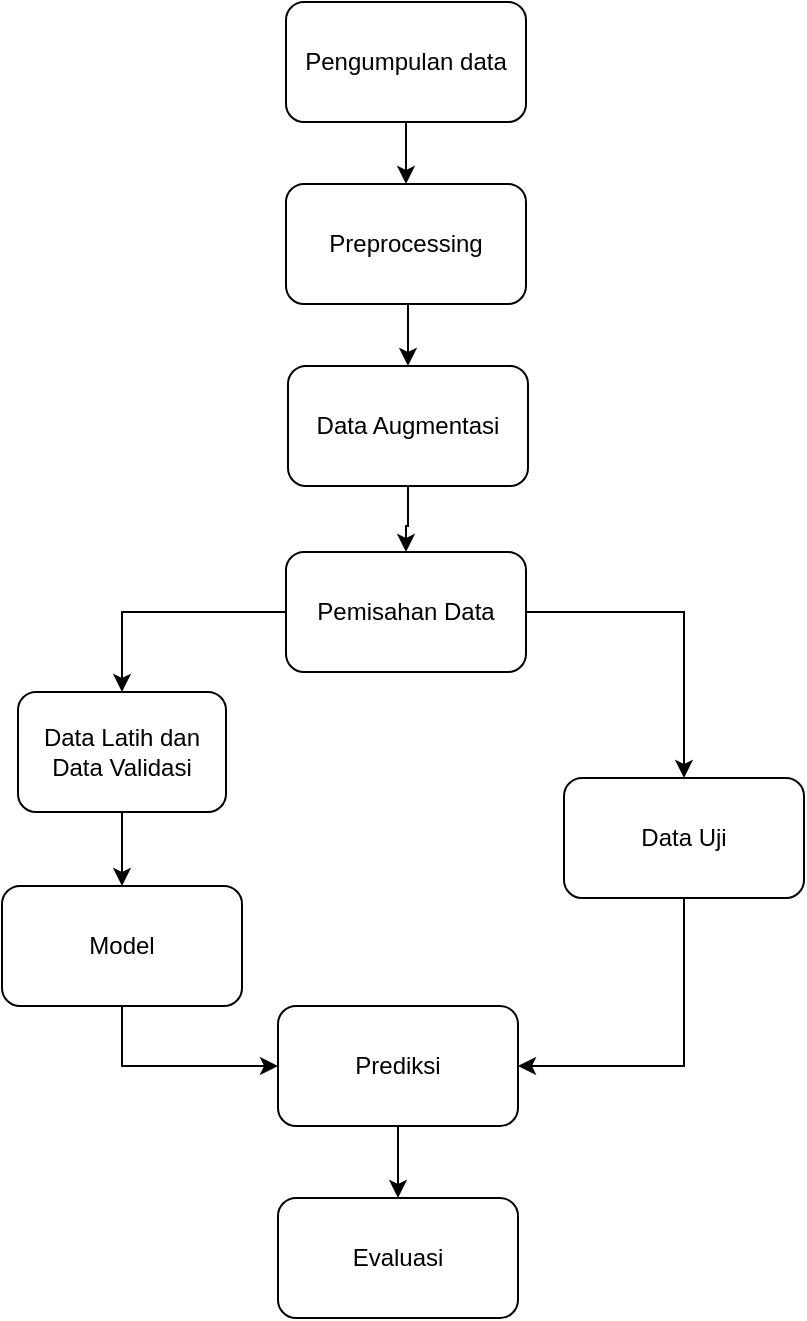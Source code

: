 <mxfile version="16.5.2" type="github">
  <diagram id="6a731a19-8d31-9384-78a2-239565b7b9f0" name="Page-1">
    <mxGraphModel dx="1373" dy="768" grid="1" gridSize="13" guides="1" tooltips="1" connect="1" arrows="1" fold="1" page="1" pageScale="1" pageWidth="1169" pageHeight="827" background="none" math="0" shadow="0">
      <root>
        <mxCell id="0" />
        <mxCell id="1" parent="0" />
        <mxCell id="u7FrjLCv-Ces3TSmn1xm-72" style="edgeStyle=orthogonalEdgeStyle;rounded=0;orthogonalLoop=1;jettySize=auto;html=1;exitX=0.5;exitY=1;exitDx=0;exitDy=0;entryX=0.5;entryY=0;entryDx=0;entryDy=0;" parent="1" source="u7FrjLCv-Ces3TSmn1xm-55" target="u7FrjLCv-Ces3TSmn1xm-56" edge="1">
          <mxGeometry relative="1" as="geometry" />
        </mxCell>
        <mxCell id="u7FrjLCv-Ces3TSmn1xm-55" value="Pengumpulan data" style="rounded=1;whiteSpace=wrap;html=1;" parent="1" vertex="1">
          <mxGeometry x="524" y="39" width="120" height="60" as="geometry" />
        </mxCell>
        <mxCell id="-xEz5cceBRJpb_4nG5iH-5" style="edgeStyle=orthogonalEdgeStyle;rounded=0;orthogonalLoop=1;jettySize=auto;html=1;exitX=0.5;exitY=1;exitDx=0;exitDy=0;entryX=0.5;entryY=0;entryDx=0;entryDy=0;" edge="1" parent="1" source="u7FrjLCv-Ces3TSmn1xm-56" target="u7FrjLCv-Ces3TSmn1xm-73">
          <mxGeometry relative="1" as="geometry" />
        </mxCell>
        <mxCell id="u7FrjLCv-Ces3TSmn1xm-56" value="Preprocessing" style="rounded=1;whiteSpace=wrap;html=1;" parent="1" vertex="1">
          <mxGeometry x="524" y="130" width="120" height="60" as="geometry" />
        </mxCell>
        <mxCell id="u7FrjLCv-Ces3TSmn1xm-86" style="edgeStyle=orthogonalEdgeStyle;rounded=0;orthogonalLoop=1;jettySize=auto;html=1;exitX=1;exitY=0.5;exitDx=0;exitDy=0;entryX=0.5;entryY=0;entryDx=0;entryDy=0;" parent="1" source="u7FrjLCv-Ces3TSmn1xm-57" target="u7FrjLCv-Ces3TSmn1xm-81" edge="1">
          <mxGeometry relative="1" as="geometry" />
        </mxCell>
        <mxCell id="44MK7WS4BgI2yzWOFwsG-6" style="edgeStyle=orthogonalEdgeStyle;rounded=0;orthogonalLoop=1;jettySize=auto;html=1;exitX=0;exitY=0.5;exitDx=0;exitDy=0;entryX=0.5;entryY=0;entryDx=0;entryDy=0;" parent="1" source="u7FrjLCv-Ces3TSmn1xm-57" target="u7FrjLCv-Ces3TSmn1xm-58" edge="1">
          <mxGeometry relative="1" as="geometry" />
        </mxCell>
        <mxCell id="u7FrjLCv-Ces3TSmn1xm-57" value="Pemisahan Data" style="rounded=1;whiteSpace=wrap;html=1;" parent="1" vertex="1">
          <mxGeometry x="524" y="314" width="120" height="60" as="geometry" />
        </mxCell>
        <mxCell id="-xEz5cceBRJpb_4nG5iH-4" style="edgeStyle=orthogonalEdgeStyle;rounded=0;orthogonalLoop=1;jettySize=auto;html=1;exitX=0.5;exitY=1;exitDx=0;exitDy=0;" edge="1" parent="1" source="u7FrjLCv-Ces3TSmn1xm-58" target="44MK7WS4BgI2yzWOFwsG-1">
          <mxGeometry relative="1" as="geometry" />
        </mxCell>
        <mxCell id="u7FrjLCv-Ces3TSmn1xm-58" value="Data Latih dan Data Validasi" style="rounded=1;whiteSpace=wrap;html=1;" parent="1" vertex="1">
          <mxGeometry x="390" y="384" width="104" height="60" as="geometry" />
        </mxCell>
        <mxCell id="-xEz5cceBRJpb_4nG5iH-3" style="edgeStyle=orthogonalEdgeStyle;rounded=0;orthogonalLoop=1;jettySize=auto;html=1;exitX=0.5;exitY=1;exitDx=0;exitDy=0;entryX=0.5;entryY=0;entryDx=0;entryDy=0;" edge="1" parent="1" source="u7FrjLCv-Ces3TSmn1xm-67" target="u7FrjLCv-Ces3TSmn1xm-70">
          <mxGeometry relative="1" as="geometry" />
        </mxCell>
        <mxCell id="u7FrjLCv-Ces3TSmn1xm-67" value="Prediksi" style="rounded=1;whiteSpace=wrap;html=1;" parent="1" vertex="1">
          <mxGeometry x="520" y="541" width="120" height="60" as="geometry" />
        </mxCell>
        <mxCell id="u7FrjLCv-Ces3TSmn1xm-70" value="Evaluasi" style="rounded=1;whiteSpace=wrap;html=1;" parent="1" vertex="1">
          <mxGeometry x="520" y="637" width="120" height="60" as="geometry" />
        </mxCell>
        <mxCell id="-xEz5cceBRJpb_4nG5iH-7" style="edgeStyle=orthogonalEdgeStyle;rounded=0;orthogonalLoop=1;jettySize=auto;html=1;exitX=0.5;exitY=1;exitDx=0;exitDy=0;" edge="1" parent="1" source="u7FrjLCv-Ces3TSmn1xm-73" target="u7FrjLCv-Ces3TSmn1xm-57">
          <mxGeometry relative="1" as="geometry" />
        </mxCell>
        <mxCell id="u7FrjLCv-Ces3TSmn1xm-73" value="Data Augmentasi" style="rounded=1;whiteSpace=wrap;html=1;" parent="1" vertex="1">
          <mxGeometry x="525" y="221" width="120" height="60" as="geometry" />
        </mxCell>
        <mxCell id="-xEz5cceBRJpb_4nG5iH-1" style="edgeStyle=orthogonalEdgeStyle;rounded=0;orthogonalLoop=1;jettySize=auto;html=1;exitX=0.5;exitY=1;exitDx=0;exitDy=0;entryX=1;entryY=0.5;entryDx=0;entryDy=0;" edge="1" parent="1" source="u7FrjLCv-Ces3TSmn1xm-81" target="u7FrjLCv-Ces3TSmn1xm-67">
          <mxGeometry relative="1" as="geometry" />
        </mxCell>
        <mxCell id="u7FrjLCv-Ces3TSmn1xm-81" value="Data Uji" style="rounded=1;whiteSpace=wrap;html=1;" parent="1" vertex="1">
          <mxGeometry x="663" y="427" width="120" height="60" as="geometry" />
        </mxCell>
        <mxCell id="-xEz5cceBRJpb_4nG5iH-2" style="edgeStyle=orthogonalEdgeStyle;rounded=0;orthogonalLoop=1;jettySize=auto;html=1;exitX=0.5;exitY=1;exitDx=0;exitDy=0;entryX=0;entryY=0.5;entryDx=0;entryDy=0;" edge="1" parent="1" source="44MK7WS4BgI2yzWOFwsG-1" target="u7FrjLCv-Ces3TSmn1xm-67">
          <mxGeometry relative="1" as="geometry" />
        </mxCell>
        <mxCell id="44MK7WS4BgI2yzWOFwsG-1" value="Model" style="rounded=1;whiteSpace=wrap;html=1;" parent="1" vertex="1">
          <mxGeometry x="382" y="481" width="120" height="60" as="geometry" />
        </mxCell>
      </root>
    </mxGraphModel>
  </diagram>
</mxfile>
